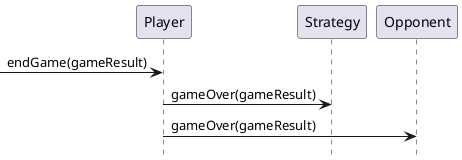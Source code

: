 @startuml

[-> Player: endGame(gameResult)
Player -> Strategy: gameOver(gameResult)
Player -> Opponent: gameOver(gameResult)

hide footbox
@enduml